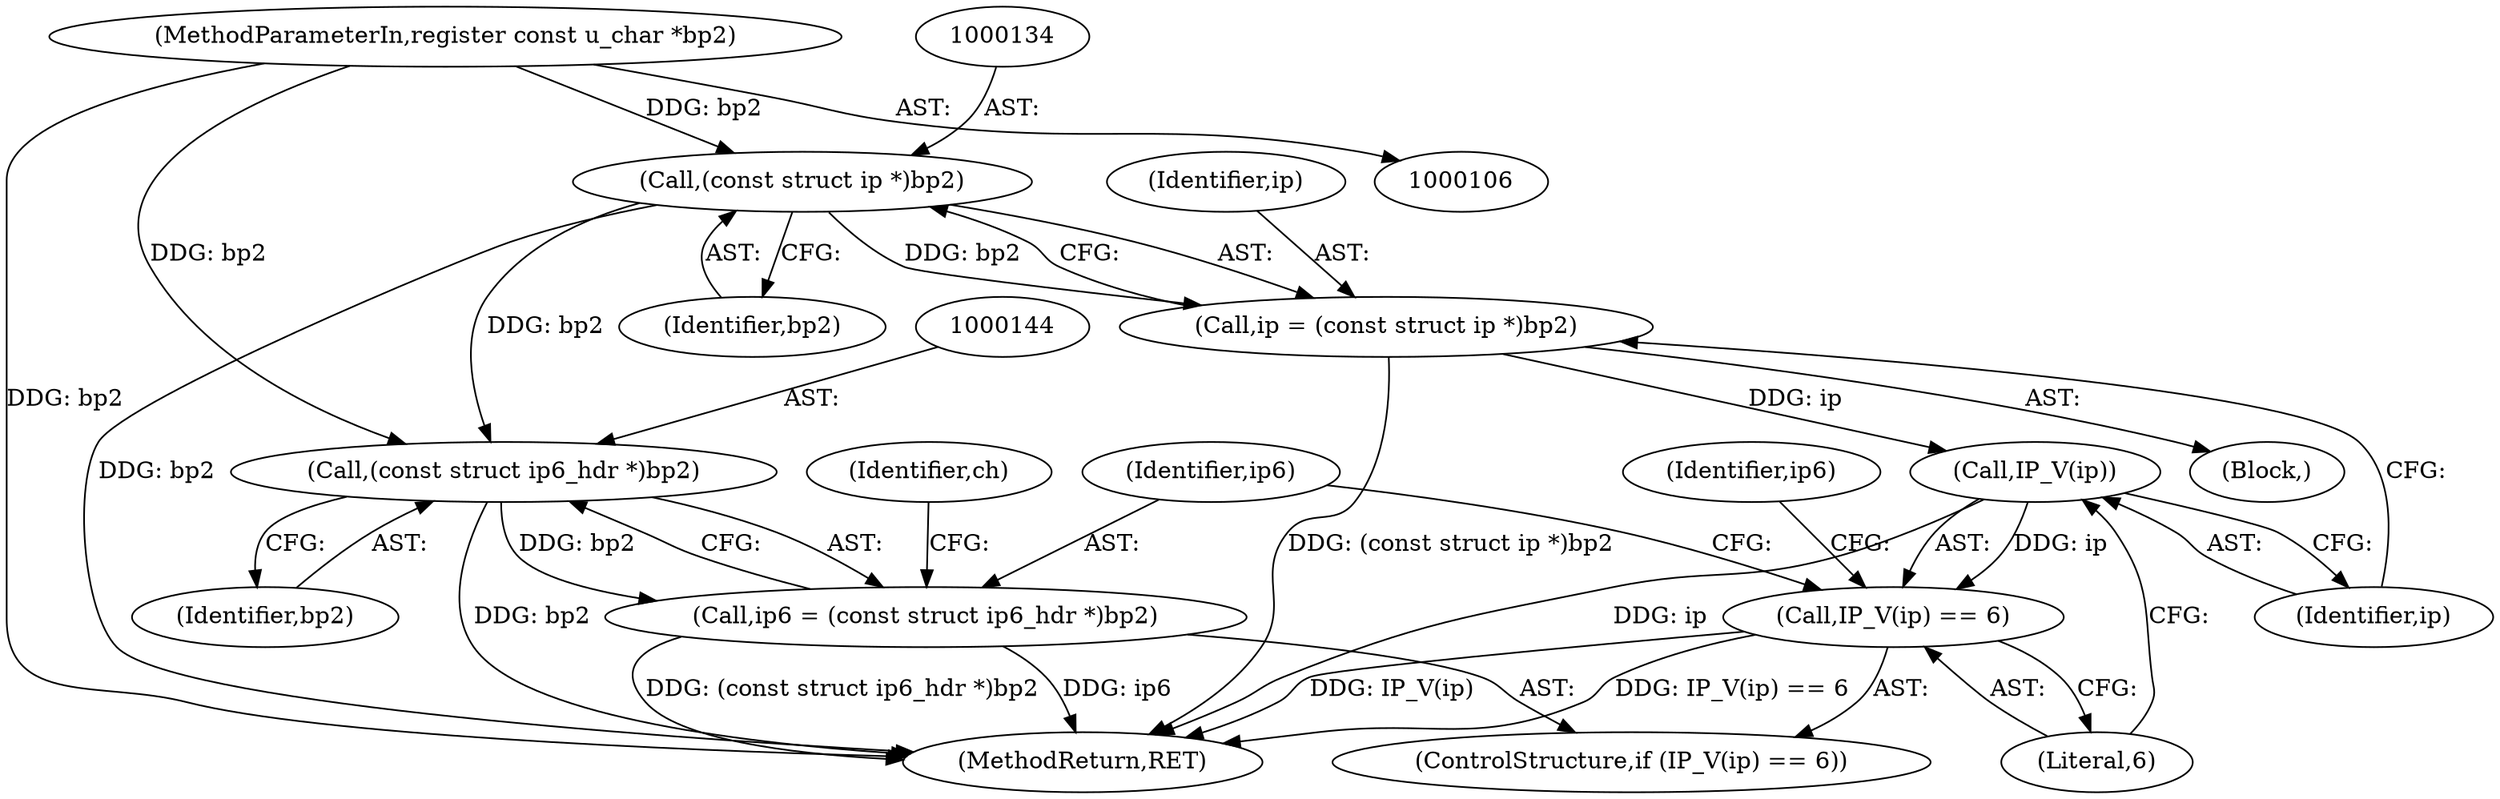 digraph "0_tcpdump_4601c685e7fd19c3724d5e499c69b8d3ec49933e@pointer" {
"1000133" [label="(Call,(const struct ip *)bp2)"];
"1000110" [label="(MethodParameterIn,register const u_char *bp2)"];
"1000131" [label="(Call,ip = (const struct ip *)bp2)"];
"1000138" [label="(Call,IP_V(ip))"];
"1000137" [label="(Call,IP_V(ip) == 6)"];
"1000143" [label="(Call,(const struct ip6_hdr *)bp2)"];
"1000141" [label="(Call,ip6 = (const struct ip6_hdr *)bp2)"];
"1000140" [label="(Literal,6)"];
"1000139" [label="(Identifier,ip)"];
"1000148" [label="(Identifier,ip6)"];
"1000111" [label="(Block,)"];
"1000133" [label="(Call,(const struct ip *)bp2)"];
"1000151" [label="(Identifier,ch)"];
"1000110" [label="(MethodParameterIn,register const u_char *bp2)"];
"1000131" [label="(Call,ip = (const struct ip *)bp2)"];
"1001962" [label="(MethodReturn,RET)"];
"1000136" [label="(ControlStructure,if (IP_V(ip) == 6))"];
"1000138" [label="(Call,IP_V(ip))"];
"1000137" [label="(Call,IP_V(ip) == 6)"];
"1000143" [label="(Call,(const struct ip6_hdr *)bp2)"];
"1000142" [label="(Identifier,ip6)"];
"1000135" [label="(Identifier,bp2)"];
"1000132" [label="(Identifier,ip)"];
"1000141" [label="(Call,ip6 = (const struct ip6_hdr *)bp2)"];
"1000145" [label="(Identifier,bp2)"];
"1000133" -> "1000131"  [label="AST: "];
"1000133" -> "1000135"  [label="CFG: "];
"1000134" -> "1000133"  [label="AST: "];
"1000135" -> "1000133"  [label="AST: "];
"1000131" -> "1000133"  [label="CFG: "];
"1000133" -> "1001962"  [label="DDG: bp2"];
"1000133" -> "1000131"  [label="DDG: bp2"];
"1000110" -> "1000133"  [label="DDG: bp2"];
"1000133" -> "1000143"  [label="DDG: bp2"];
"1000110" -> "1000106"  [label="AST: "];
"1000110" -> "1001962"  [label="DDG: bp2"];
"1000110" -> "1000143"  [label="DDG: bp2"];
"1000131" -> "1000111"  [label="AST: "];
"1000132" -> "1000131"  [label="AST: "];
"1000139" -> "1000131"  [label="CFG: "];
"1000131" -> "1001962"  [label="DDG: (const struct ip *)bp2"];
"1000131" -> "1000138"  [label="DDG: ip"];
"1000138" -> "1000137"  [label="AST: "];
"1000138" -> "1000139"  [label="CFG: "];
"1000139" -> "1000138"  [label="AST: "];
"1000140" -> "1000138"  [label="CFG: "];
"1000138" -> "1001962"  [label="DDG: ip"];
"1000138" -> "1000137"  [label="DDG: ip"];
"1000137" -> "1000136"  [label="AST: "];
"1000137" -> "1000140"  [label="CFG: "];
"1000140" -> "1000137"  [label="AST: "];
"1000142" -> "1000137"  [label="CFG: "];
"1000148" -> "1000137"  [label="CFG: "];
"1000137" -> "1001962"  [label="DDG: IP_V(ip)"];
"1000137" -> "1001962"  [label="DDG: IP_V(ip) == 6"];
"1000143" -> "1000141"  [label="AST: "];
"1000143" -> "1000145"  [label="CFG: "];
"1000144" -> "1000143"  [label="AST: "];
"1000145" -> "1000143"  [label="AST: "];
"1000141" -> "1000143"  [label="CFG: "];
"1000143" -> "1001962"  [label="DDG: bp2"];
"1000143" -> "1000141"  [label="DDG: bp2"];
"1000141" -> "1000136"  [label="AST: "];
"1000142" -> "1000141"  [label="AST: "];
"1000151" -> "1000141"  [label="CFG: "];
"1000141" -> "1001962"  [label="DDG: ip6"];
"1000141" -> "1001962"  [label="DDG: (const struct ip6_hdr *)bp2"];
}

